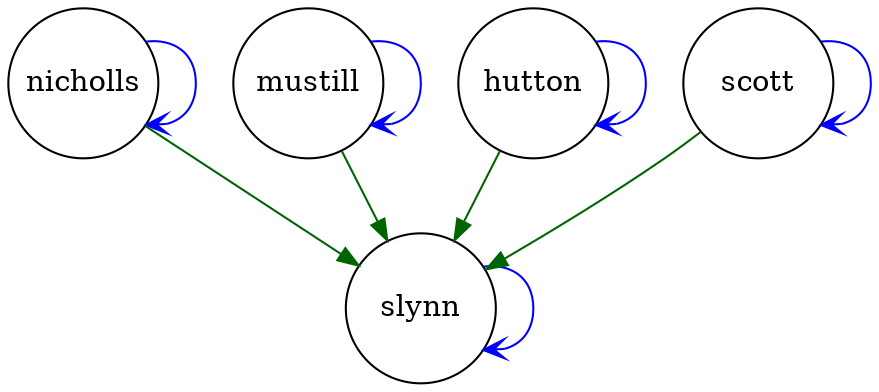 digraph bbbcase34 { 
 K=0.6 
 "nicholls" -> { "slynn" } [color="darkgreen", arrowhead="normal", penwidth=1, href="#6"]; 
 "nicholls" -> { "nicholls" } [color="blue", arrowhead="vee", penwidth=1, href="#6"]; 
 "mustill" -> { "slynn" } [color="darkgreen", arrowhead="normal", penwidth=1, href="#12"]; 
 "mustill" -> { "mustill" } [color="blue", arrowhead="vee", penwidth=1, href="#12"]; 
 "slynn" -> { "slynn" } [color="blue", arrowhead="vee", penwidth=1, href="#318"]; 
 "hutton" -> { "slynn" } [color="darkgreen", arrowhead="normal", penwidth=1, href="#324"]; 
 "hutton" -> { "hutton" } [color="blue", arrowhead="vee", penwidth=1, href="#324"]; 
 "scott" -> { "slynn" } [color="darkgreen", arrowhead="normal", penwidth=1, href="#330"]; 
 "scott" -> { "scott" } [color="blue", arrowhead="vee", penwidth=1, href="#330"]; 
 "nicholls" [shape="circle", fixedsize="true", height=1, width=1, style="filled", fillcolor="white", href="#nicholls"]; 
 "mustill" [shape="circle", fixedsize="true", height=1, width=1, style="filled", fillcolor="white", href="#mustill"]; 
 "slynn" [shape="circle", fixedsize="true", height=1, width=1, style="filled", fillcolor="white", href="#slynn"]; 
 "hutton" [shape="circle", fixedsize="true", height=1, width=1, style="filled", fillcolor="white", href="#hutton"]; 
 "scott" [shape="circle", fixedsize="true", height=1, width=1, style="filled", fillcolor="white", href="#scott"]; 

}